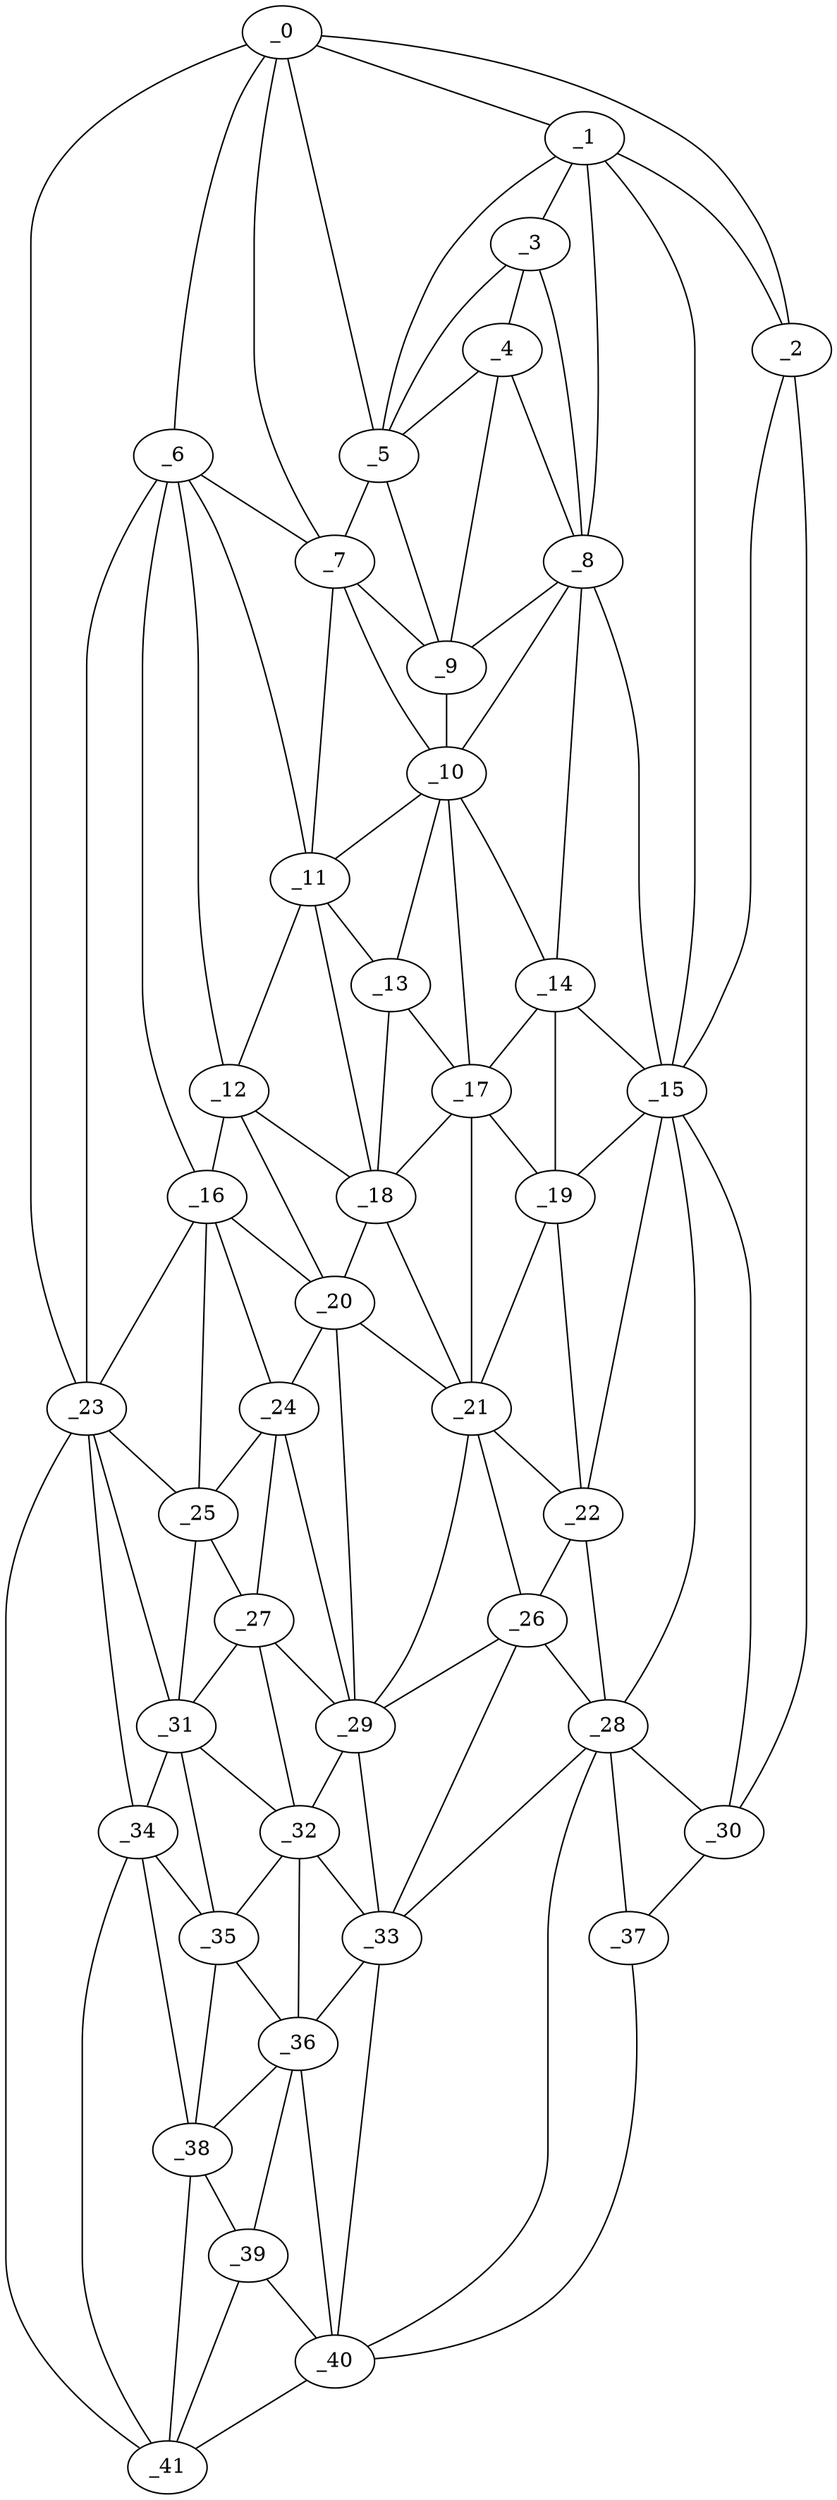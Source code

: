 graph "obj54__115.gxl" {
	_0	 [x=7,
		y=38];
	_1	 [x=8,
		y=60];
	_0 -- _1	 [valence=1];
	_2	 [x=8,
		y=111];
	_0 -- _2	 [valence=1];
	_5	 [x=18,
		y=47];
	_0 -- _5	 [valence=1];
	_6	 [x=23,
		y=29];
	_0 -- _6	 [valence=1];
	_7	 [x=23,
		y=40];
	_0 -- _7	 [valence=2];
	_23	 [x=59,
		y=3];
	_0 -- _23	 [valence=1];
	_1 -- _2	 [valence=1];
	_3	 [x=12,
		y=59];
	_1 -- _3	 [valence=2];
	_1 -- _5	 [valence=2];
	_8	 [x=25,
		y=61];
	_1 -- _8	 [valence=2];
	_15	 [x=38,
		y=74];
	_1 -- _15	 [valence=2];
	_2 -- _15	 [valence=2];
	_30	 [x=76,
		y=124];
	_2 -- _30	 [valence=1];
	_4	 [x=16,
		y=56];
	_3 -- _4	 [valence=2];
	_3 -- _5	 [valence=1];
	_3 -- _8	 [valence=1];
	_4 -- _5	 [valence=1];
	_4 -- _8	 [valence=1];
	_9	 [x=26,
		y=56];
	_4 -- _9	 [valence=2];
	_5 -- _7	 [valence=2];
	_5 -- _9	 [valence=1];
	_6 -- _7	 [valence=1];
	_11	 [x=34,
		y=41];
	_6 -- _11	 [valence=2];
	_12	 [x=37,
		y=21];
	_6 -- _12	 [valence=2];
	_16	 [x=42,
		y=17];
	_6 -- _16	 [valence=2];
	_6 -- _23	 [valence=2];
	_7 -- _9	 [valence=2];
	_10	 [x=31,
		y=55];
	_7 -- _10	 [valence=1];
	_7 -- _11	 [valence=2];
	_8 -- _9	 [valence=2];
	_8 -- _10	 [valence=2];
	_14	 [x=38,
		y=64];
	_8 -- _14	 [valence=2];
	_8 -- _15	 [valence=1];
	_9 -- _10	 [valence=2];
	_10 -- _11	 [valence=2];
	_13	 [x=38,
		y=50];
	_10 -- _13	 [valence=2];
	_10 -- _14	 [valence=2];
	_17	 [x=43,
		y=56];
	_10 -- _17	 [valence=2];
	_11 -- _12	 [valence=1];
	_11 -- _13	 [valence=2];
	_18	 [x=45,
		y=38];
	_11 -- _18	 [valence=1];
	_12 -- _16	 [valence=1];
	_12 -- _18	 [valence=2];
	_20	 [x=52,
		y=33];
	_12 -- _20	 [valence=1];
	_13 -- _17	 [valence=2];
	_13 -- _18	 [valence=2];
	_14 -- _15	 [valence=1];
	_14 -- _17	 [valence=2];
	_19	 [x=48,
		y=66];
	_14 -- _19	 [valence=2];
	_15 -- _19	 [valence=1];
	_22	 [x=58,
		y=68];
	_15 -- _22	 [valence=2];
	_28	 [x=67,
		y=70];
	_15 -- _28	 [valence=2];
	_15 -- _30	 [valence=1];
	_16 -- _20	 [valence=1];
	_16 -- _23	 [valence=1];
	_24	 [x=60,
		y=28];
	_16 -- _24	 [valence=2];
	_25	 [x=61,
		y=13];
	_16 -- _25	 [valence=1];
	_17 -- _18	 [valence=2];
	_17 -- _19	 [valence=1];
	_21	 [x=58,
		y=53];
	_17 -- _21	 [valence=1];
	_18 -- _20	 [valence=1];
	_18 -- _21	 [valence=2];
	_19 -- _21	 [valence=2];
	_19 -- _22	 [valence=1];
	_20 -- _21	 [valence=1];
	_20 -- _24	 [valence=2];
	_29	 [x=73,
		y=40];
	_20 -- _29	 [valence=2];
	_21 -- _22	 [valence=2];
	_26	 [x=65,
		y=55];
	_21 -- _26	 [valence=1];
	_21 -- _29	 [valence=2];
	_22 -- _26	 [valence=2];
	_22 -- _28	 [valence=2];
	_23 -- _25	 [valence=2];
	_31	 [x=78,
		y=14];
	_23 -- _31	 [valence=1];
	_34	 [x=84,
		y=8];
	_23 -- _34	 [valence=2];
	_41	 [x=125,
		y=13];
	_23 -- _41	 [valence=1];
	_24 -- _25	 [valence=2];
	_27	 [x=66,
		y=23];
	_24 -- _27	 [valence=2];
	_24 -- _29	 [valence=1];
	_25 -- _27	 [valence=2];
	_25 -- _31	 [valence=2];
	_26 -- _28	 [valence=2];
	_26 -- _29	 [valence=2];
	_33	 [x=79,
		y=38];
	_26 -- _33	 [valence=2];
	_27 -- _29	 [valence=2];
	_27 -- _31	 [valence=1];
	_32	 [x=78,
		y=28];
	_27 -- _32	 [valence=2];
	_28 -- _30	 [valence=2];
	_28 -- _33	 [valence=2];
	_37	 [x=102,
		y=102];
	_28 -- _37	 [valence=2];
	_40	 [x=123,
		y=84];
	_28 -- _40	 [valence=1];
	_29 -- _32	 [valence=2];
	_29 -- _33	 [valence=2];
	_30 -- _37	 [valence=1];
	_31 -- _32	 [valence=2];
	_31 -- _34	 [valence=2];
	_35	 [x=87,
		y=22];
	_31 -- _35	 [valence=2];
	_32 -- _33	 [valence=2];
	_32 -- _35	 [valence=2];
	_36	 [x=92,
		y=27];
	_32 -- _36	 [valence=2];
	_33 -- _36	 [valence=2];
	_33 -- _40	 [valence=2];
	_34 -- _35	 [valence=2];
	_38	 [x=103,
		y=16];
	_34 -- _38	 [valence=2];
	_34 -- _41	 [valence=1];
	_35 -- _36	 [valence=2];
	_35 -- _38	 [valence=1];
	_36 -- _38	 [valence=2];
	_39	 [x=123,
		y=28];
	_36 -- _39	 [valence=1];
	_36 -- _40	 [valence=1];
	_37 -- _40	 [valence=1];
	_38 -- _39	 [valence=2];
	_38 -- _41	 [valence=2];
	_39 -- _40	 [valence=2];
	_39 -- _41	 [valence=1];
	_40 -- _41	 [valence=1];
}
